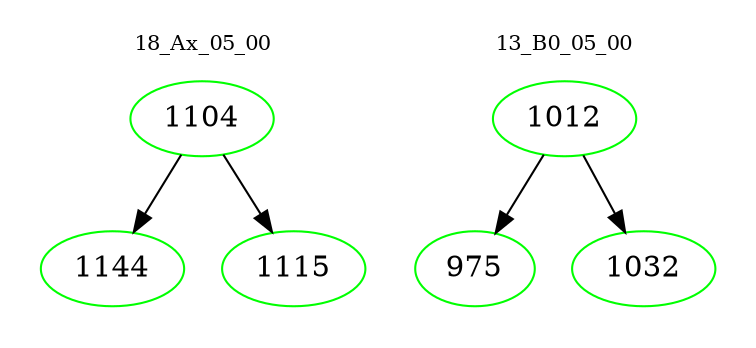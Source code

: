digraph{
subgraph cluster_0 {
color = white
label = "18_Ax_05_00";
fontsize=10;
T0_1104 [label="1104", color="green"]
T0_1104 -> T0_1144 [color="black"]
T0_1144 [label="1144", color="green"]
T0_1104 -> T0_1115 [color="black"]
T0_1115 [label="1115", color="green"]
}
subgraph cluster_1 {
color = white
label = "13_B0_05_00";
fontsize=10;
T1_1012 [label="1012", color="green"]
T1_1012 -> T1_975 [color="black"]
T1_975 [label="975", color="green"]
T1_1012 -> T1_1032 [color="black"]
T1_1032 [label="1032", color="green"]
}
}
